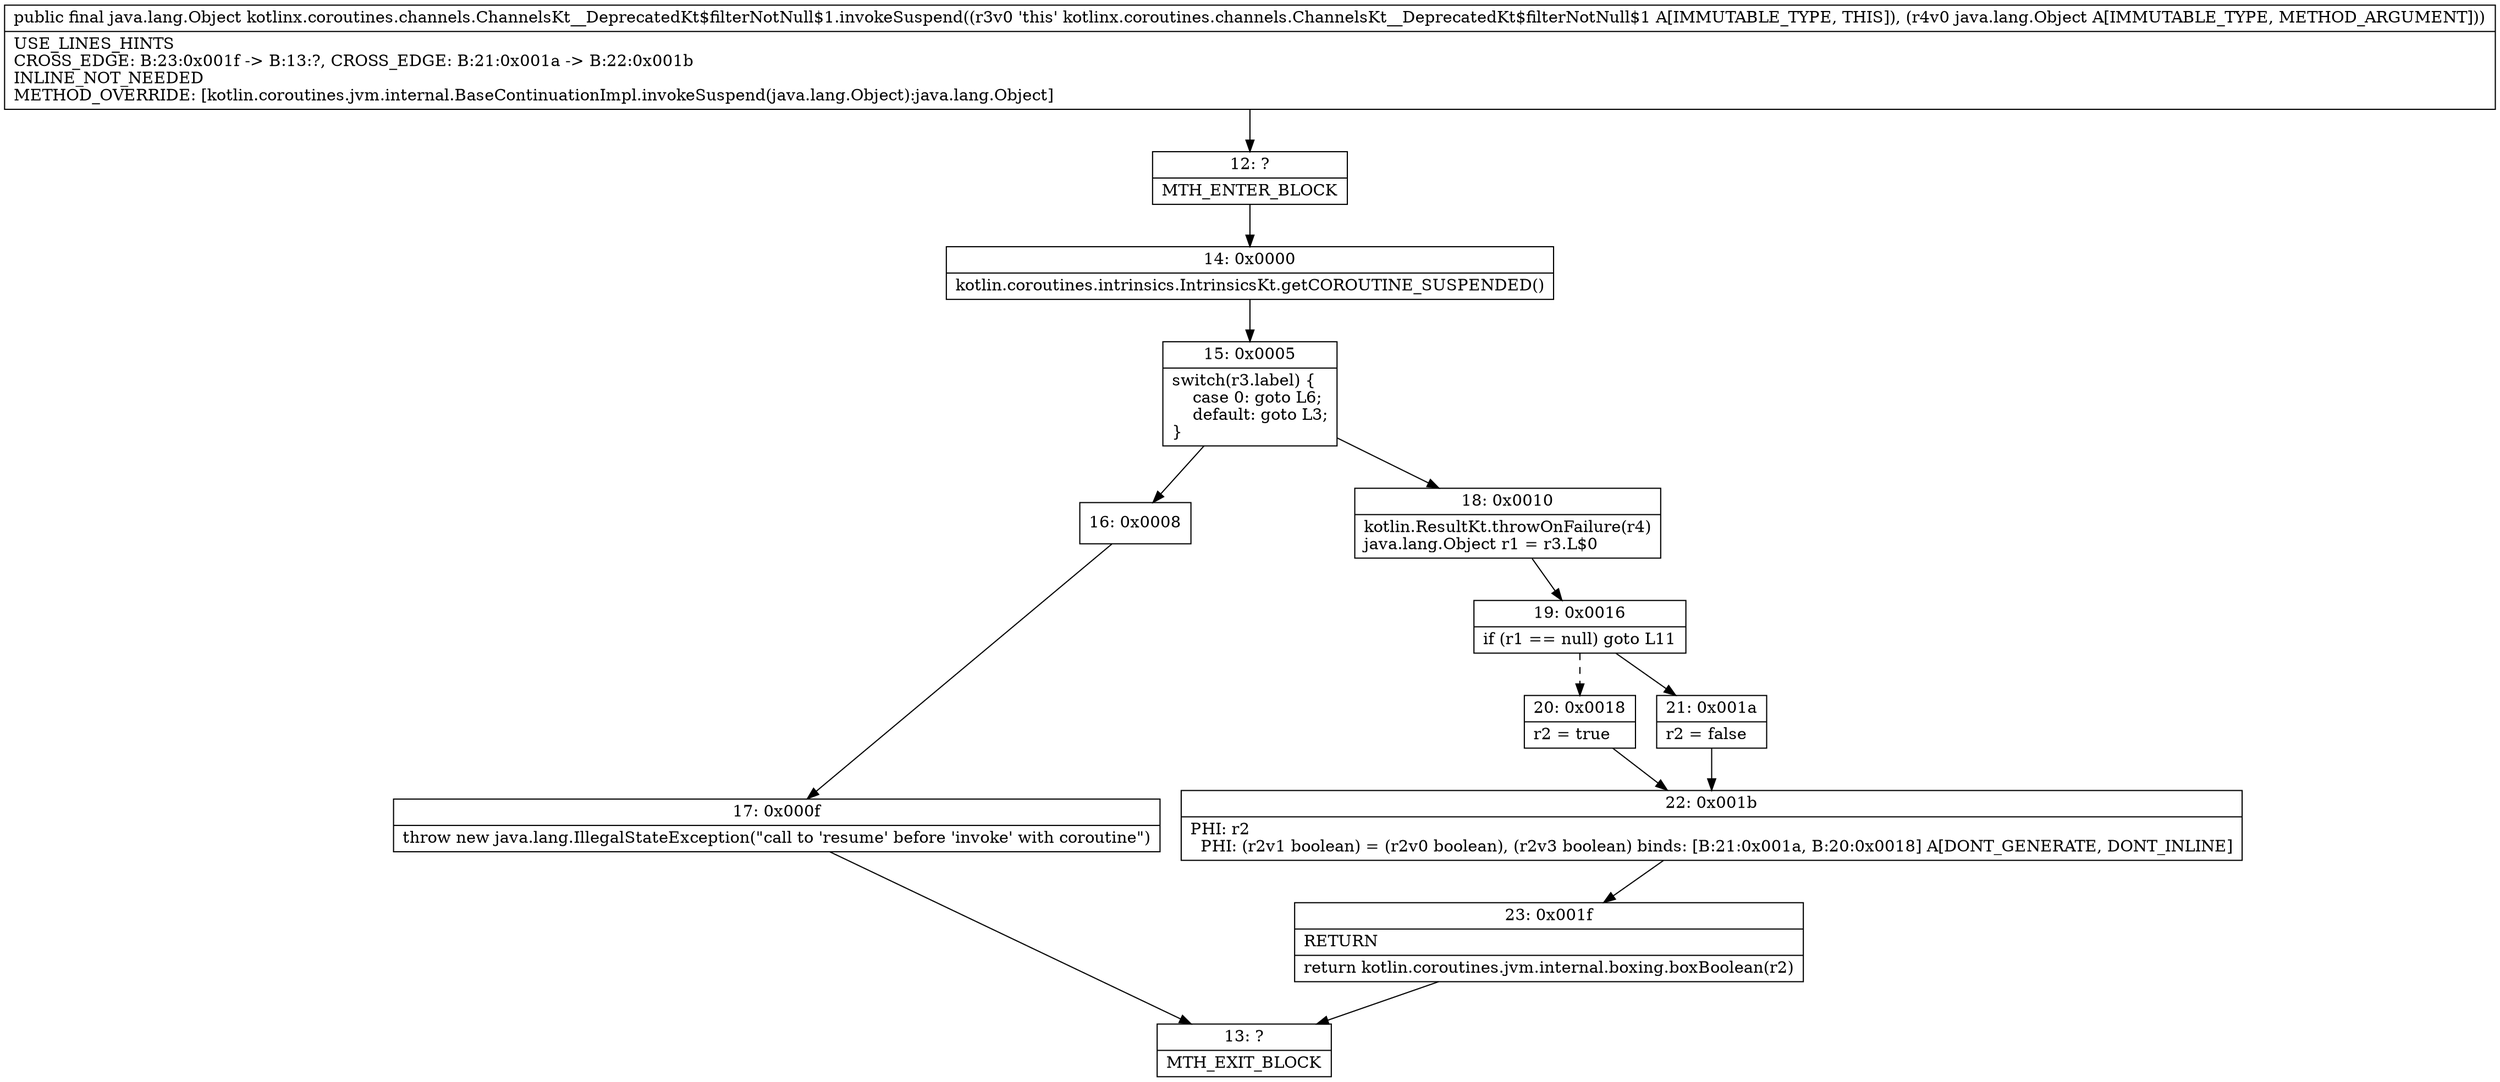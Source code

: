 digraph "CFG forkotlinx.coroutines.channels.ChannelsKt__DeprecatedKt$filterNotNull$1.invokeSuspend(Ljava\/lang\/Object;)Ljava\/lang\/Object;" {
Node_12 [shape=record,label="{12\:\ ?|MTH_ENTER_BLOCK\l}"];
Node_14 [shape=record,label="{14\:\ 0x0000|kotlin.coroutines.intrinsics.IntrinsicsKt.getCOROUTINE_SUSPENDED()\l}"];
Node_15 [shape=record,label="{15\:\ 0x0005|switch(r3.label) \{\l    case 0: goto L6;\l    default: goto L3;\l\}\l}"];
Node_16 [shape=record,label="{16\:\ 0x0008}"];
Node_17 [shape=record,label="{17\:\ 0x000f|throw new java.lang.IllegalStateException(\"call to 'resume' before 'invoke' with coroutine\")\l}"];
Node_13 [shape=record,label="{13\:\ ?|MTH_EXIT_BLOCK\l}"];
Node_18 [shape=record,label="{18\:\ 0x0010|kotlin.ResultKt.throwOnFailure(r4)\ljava.lang.Object r1 = r3.L$0\l}"];
Node_19 [shape=record,label="{19\:\ 0x0016|if (r1 == null) goto L11\l}"];
Node_20 [shape=record,label="{20\:\ 0x0018|r2 = true\l}"];
Node_22 [shape=record,label="{22\:\ 0x001b|PHI: r2 \l  PHI: (r2v1 boolean) = (r2v0 boolean), (r2v3 boolean) binds: [B:21:0x001a, B:20:0x0018] A[DONT_GENERATE, DONT_INLINE]\l}"];
Node_23 [shape=record,label="{23\:\ 0x001f|RETURN\l|return kotlin.coroutines.jvm.internal.boxing.boxBoolean(r2)\l}"];
Node_21 [shape=record,label="{21\:\ 0x001a|r2 = false\l}"];
MethodNode[shape=record,label="{public final java.lang.Object kotlinx.coroutines.channels.ChannelsKt__DeprecatedKt$filterNotNull$1.invokeSuspend((r3v0 'this' kotlinx.coroutines.channels.ChannelsKt__DeprecatedKt$filterNotNull$1 A[IMMUTABLE_TYPE, THIS]), (r4v0 java.lang.Object A[IMMUTABLE_TYPE, METHOD_ARGUMENT]))  | USE_LINES_HINTS\lCROSS_EDGE: B:23:0x001f \-\> B:13:?, CROSS_EDGE: B:21:0x001a \-\> B:22:0x001b\lINLINE_NOT_NEEDED\lMETHOD_OVERRIDE: [kotlin.coroutines.jvm.internal.BaseContinuationImpl.invokeSuspend(java.lang.Object):java.lang.Object]\l}"];
MethodNode -> Node_12;Node_12 -> Node_14;
Node_14 -> Node_15;
Node_15 -> Node_16;
Node_15 -> Node_18;
Node_16 -> Node_17;
Node_17 -> Node_13;
Node_18 -> Node_19;
Node_19 -> Node_20[style=dashed];
Node_19 -> Node_21;
Node_20 -> Node_22;
Node_22 -> Node_23;
Node_23 -> Node_13;
Node_21 -> Node_22;
}

